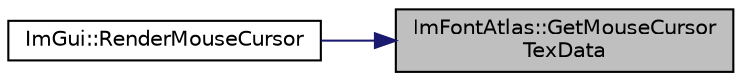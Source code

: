digraph "ImFontAtlas::GetMouseCursorTexData"
{
 // LATEX_PDF_SIZE
  edge [fontname="Helvetica",fontsize="10",labelfontname="Helvetica",labelfontsize="10"];
  node [fontname="Helvetica",fontsize="10",shape=record];
  rankdir="RL";
  Node1 [label="ImFontAtlas::GetMouseCursor\lTexData",height=0.2,width=0.4,color="black", fillcolor="grey75", style="filled", fontcolor="black",tooltip=" "];
  Node1 -> Node2 [dir="back",color="midnightblue",fontsize="10",style="solid",fontname="Helvetica"];
  Node2 [label="ImGui::RenderMouseCursor",height=0.2,width=0.4,color="black", fillcolor="white", style="filled",URL="$namespace_im_gui.html#a9eb200f0281b30094da70dc8207c5e3b",tooltip=" "];
}
